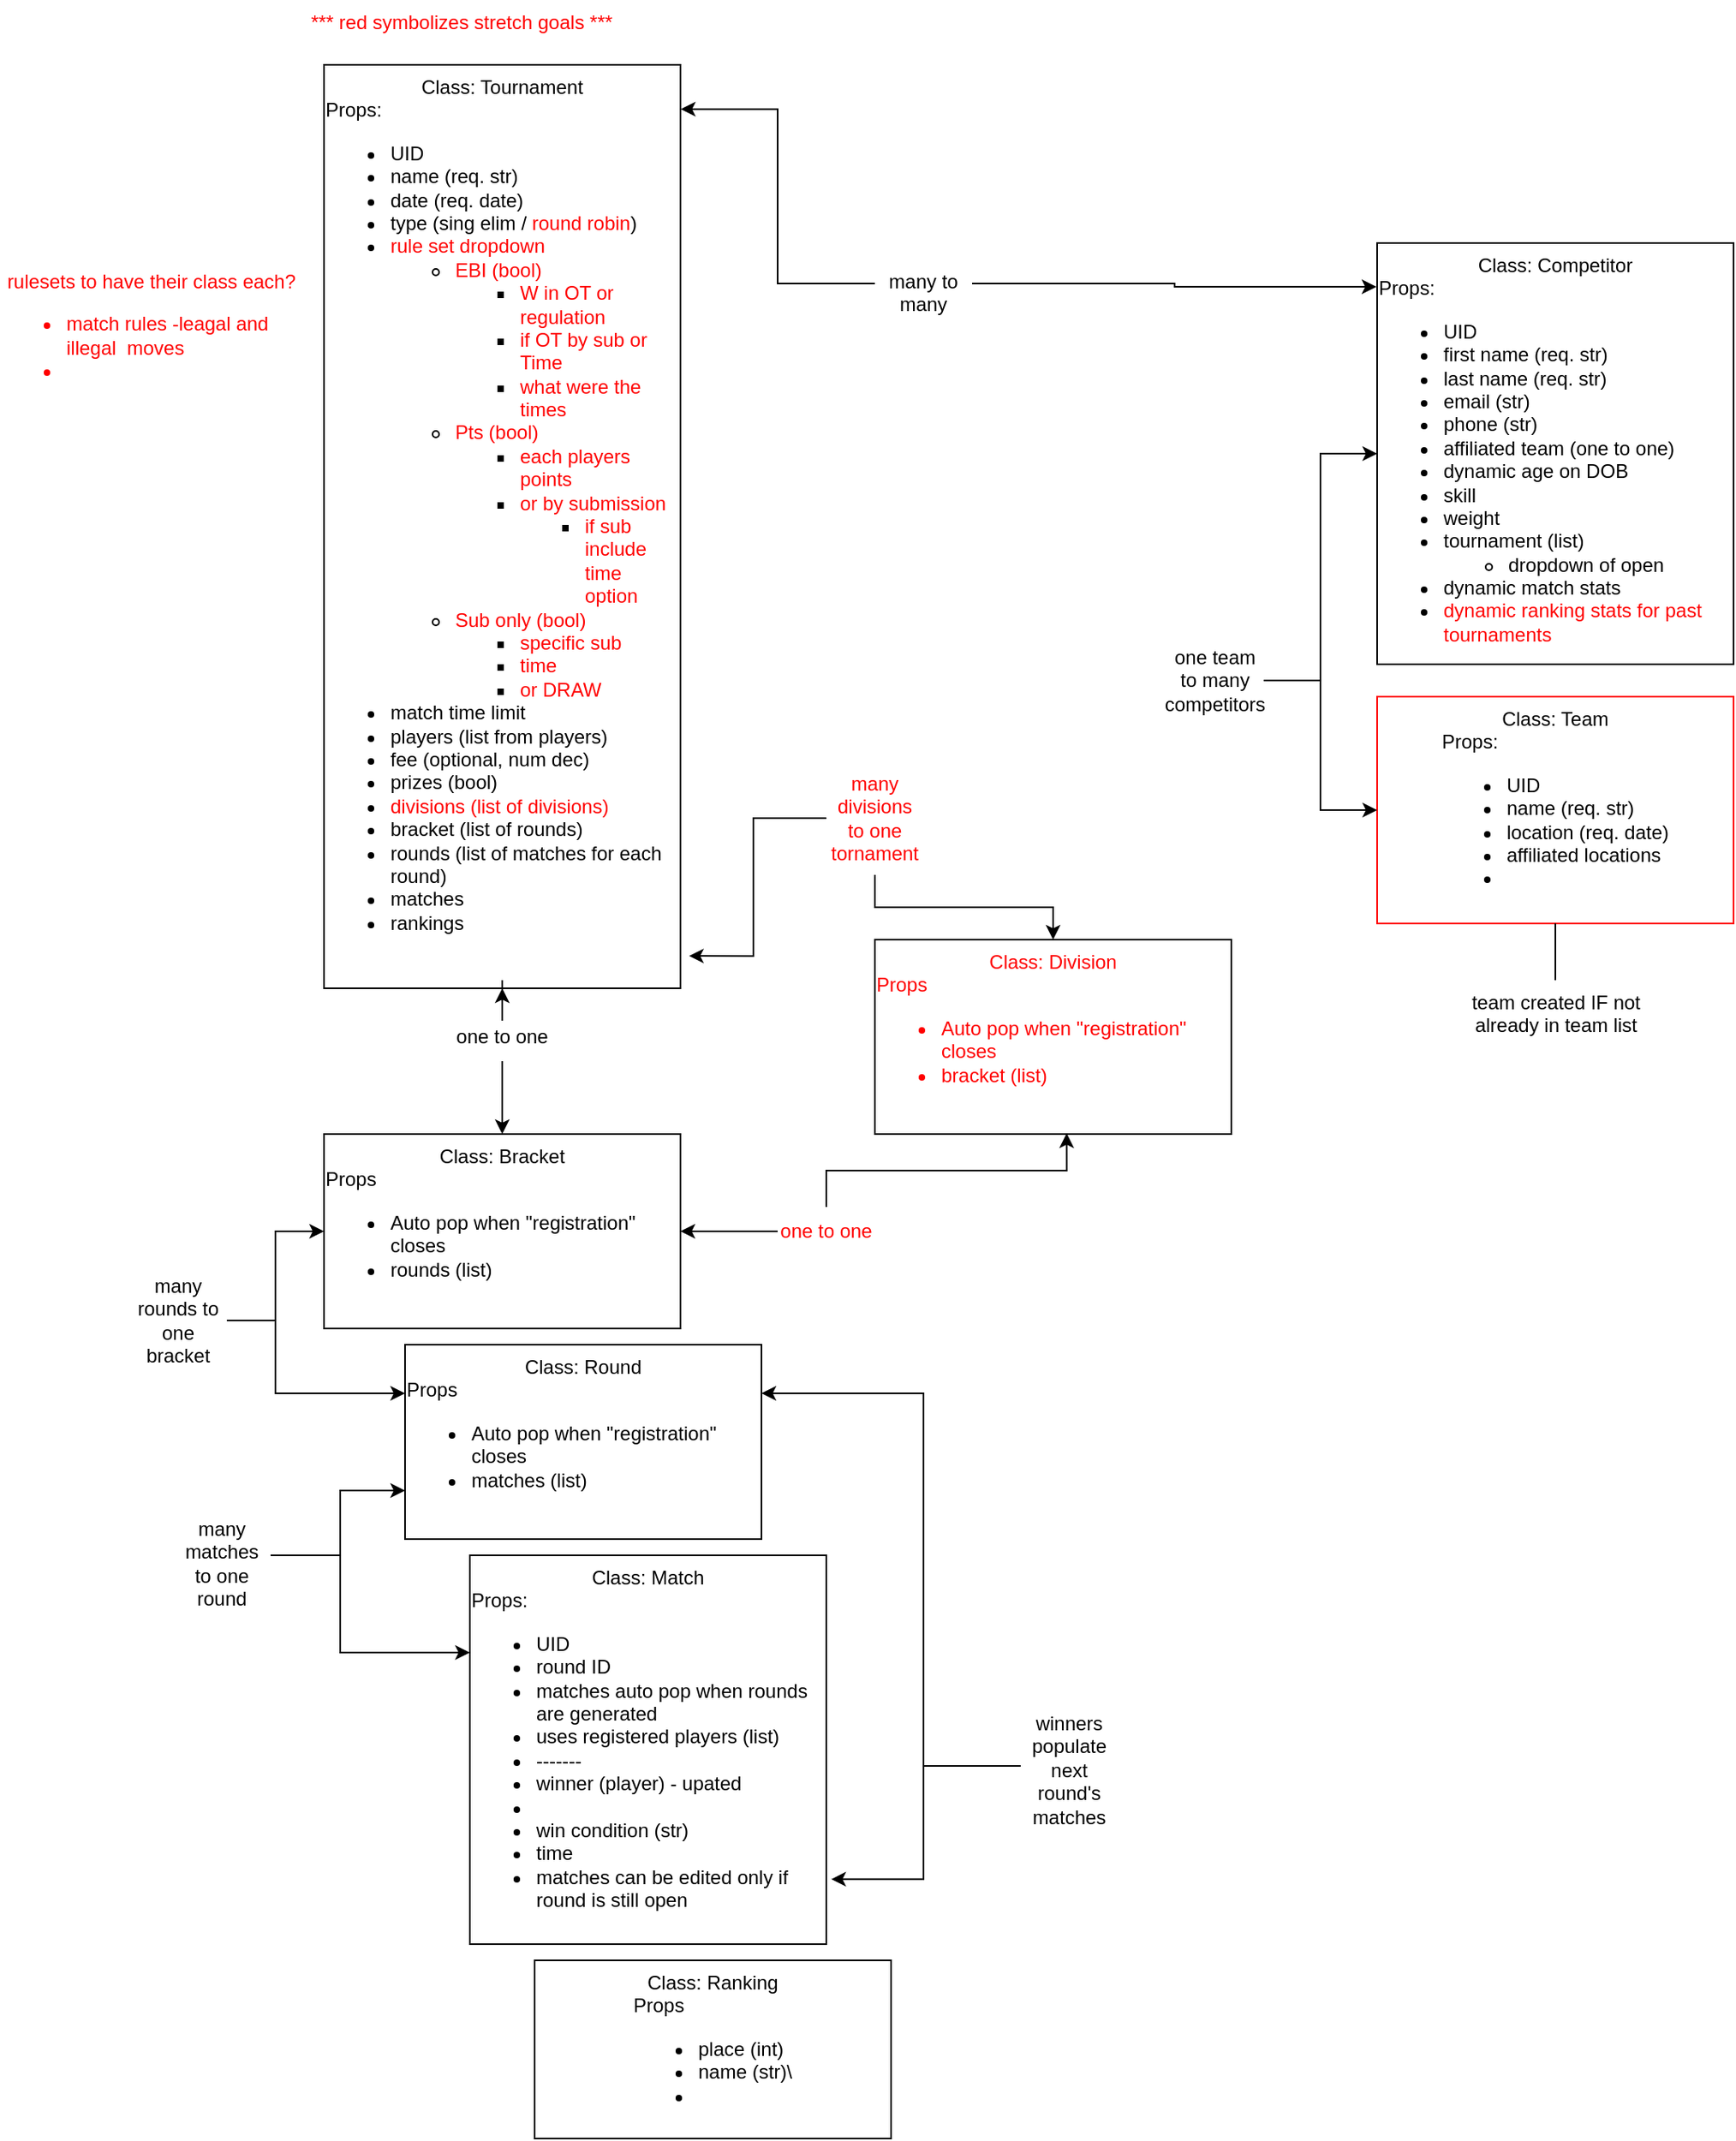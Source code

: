 <mxfile version="17.5.0" type="github">
  <diagram id="Dto1LwixQbTy5FbZoD5w" name="Page-1">
    <mxGraphModel dx="1365" dy="1682" grid="1" gridSize="10" guides="1" tooltips="1" connect="1" arrows="1" fold="1" page="1" pageScale="1" pageWidth="827" pageHeight="1169" math="0" shadow="0">
      <root>
        <mxCell id="0" />
        <mxCell id="1" parent="0" />
        <mxCell id="I17-rHQZrSn2T5uz6WZd-1" value="Class:&amp;nbsp;&lt;span&gt;Competitor&lt;/span&gt;&lt;br&gt;&lt;div style=&quot;text-align: left&quot;&gt;&lt;span&gt;Props:&lt;/span&gt;&lt;br&gt;&lt;/div&gt;&lt;ul&gt;&lt;li style=&quot;text-align: left&quot;&gt;&lt;span&gt;UID&lt;/span&gt;&lt;/li&gt;&lt;li style=&quot;text-align: left&quot;&gt;&lt;span&gt;first name (req. str)&lt;/span&gt;&lt;/li&gt;&lt;li style=&quot;text-align: left&quot;&gt;last name (req. str)&lt;/li&gt;&lt;li style=&quot;text-align: left&quot;&gt;email (str)&lt;/li&gt;&lt;li style=&quot;text-align: left&quot;&gt;phone (str)&lt;/li&gt;&lt;li style=&quot;text-align: left&quot;&gt;affiliated team (one to one)&lt;/li&gt;&lt;li style=&quot;text-align: left&quot;&gt;dynamic age on DO&lt;span style=&quot;color: rgba(0 , 0 , 0 , 0) ; font-family: monospace ; font-size: 0px&quot;&gt;%3CmxGraphModel%3E%3Croot%3E%3CmxCell%20id%3D%220%22%2F%3E%3CmxCell%20id%3D%221%22%20parent%3D%220%22%2F%3E%3CmxCell%20id%3D%222%22%20value%3D%22Class%3A%20Player%26lt%3Bbr%26gt%3B%26lt%3Bdiv%20style%3D%26quot%3Btext-align%3A%20left%26quot%3B%26gt%3B%26lt%3Bspan%26gt%3B%26lt%3Bbr%26gt%3B%26lt%3B%2Fspan%26gt%3B%26lt%3B%2Fdiv%26gt%3B%26lt%3Bdiv%20style%3D%26quot%3Btext-align%3A%20left%26quot%3B%26gt%3B%26lt%3Bspan%26gt%3BProps%3A%26lt%3B%2Fspan%26gt%3B%26lt%3B%2Fdiv%26gt%3B%26lt%3Bul%26gt%3B%26lt%3Bli%20style%3D%26quot%3Btext-align%3A%20left%26quot%3B%26gt%3B%26lt%3Bspan%26gt%3Bfirst%20name%20(req.%20str)%26lt%3B%2Fspan%26gt%3B%26lt%3B%2Fli%26gt%3B%26lt%3Bli%20style%3D%26quot%3Btext-align%3A%20left%26quot%3B%26gt%3Blast%20name%20(req.%20str)%26lt%3B%2Fli%26gt%3B%26lt%3Bli%20style%3D%26quot%3Btext-align%3A%20left%26quot%3B%26gt%3Bemail%20(str)%26lt%3B%2Fli%26gt%3B%26lt%3Bli%20style%3D%26quot%3Btext-align%3A%20left%26quot%3B%26gt%3Bphone%20(str)%26lt%3B%2Fli%26gt%3B%26lt%3Bli%20style%3D%26quot%3Btext-align%3A%20left%26quot%3B%26gt%3Baffiliated%20team%20(one%20to%20one)%26lt%3B%2Fli%26gt%3B%26lt%3Bli%20style%3D%26quot%3Btext-align%3A%20left%26quot%3B%26gt%3Bdynamic%20age%20on%20DOB%26lt%3B%2Fli%26gt%3B%26lt%3Bli%20style%3D%26quot%3Btext-align%3A%20left%26quot%3B%26gt%3B%26lt%3Bbr%26gt%3B%26lt%3B%2Fli%26gt%3B%26lt%3Bli%20style%3D%26quot%3Btext-align%3A%20left%26quot%3B%26gt%3Bskill%26lt%3B%2Fli%26gt%3B%26lt%3Bli%20style%3D%26quot%3Btext-align%3A%20left%26quot%3B%26gt%3Bweight%26lt%3B%2Fli%26gt%3B%26lt%3Bli%20style%3D%26quot%3Btext-align%3A%20left%26quot%3B%26gt%3Bdynamic%20match%20stats%26lt%3B%2Fli%26gt%3B%26lt%3Bli%20style%3D%26quot%3Btext-align%3A%20left%26quot%3B%26gt%3B%26lt%3Bbr%26gt%3B%26lt%3B%2Fli%26gt%3B%26lt%3B%2Ful%26gt%3B%22%20style%3D%22rounded%3D0%3BwhiteSpace%3Dwrap%3Bhtml%3D1%3B%22%20vertex%3D%221%22%20parent%3D%221%22%3E%3CmxGeometry%20x%3D%2220%22%20y%3D%22480%22%20width%3D%22220%22%20height%3D%22250%22%20as%3D%22geometry%22%2F%3E%3C%2FmxCell%3E%3CmxCell%20id%3D%223%22%20value%3D%22Class%3A%20Tournament%26lt%3Bbr%26gt%3B%26lt%3Bdiv%20style%3D%26quot%3Btext-align%3A%20left%26quot%3B%26gt%3B%26lt%3Bspan%26gt%3B%26lt%3Bbr%26gt%3B%26lt%3B%2Fspan%26gt%3B%26lt%3B%2Fdiv%26gt%3B%26lt%3Bdiv%20style%3D%26quot%3Btext-align%3A%20left%26quot%3B%26gt%3B%26lt%3Bspan%26gt%3BProps%3A%26lt%3B%2Fspan%26gt%3B%26lt%3B%2Fdiv%26gt%3B%26lt%3Bul%26gt%3B%26lt%3Bli%20style%3D%26quot%3Btext-align%3A%20left%26quot%3B%26gt%3B%26lt%3Bspan%26gt%3Bname%20(req.%20str)%26lt%3B%2Fspan%26gt%3B%26lt%3B%2Fli%26gt%3B%26lt%3Bli%20style%3D%26quot%3Btext-align%3A%20left%26quot%3B%26gt%3Bdate%20(req.%20date)%26lt%3B%2Fli%26gt%3B%26lt%3Bli%20style%3D%26quot%3Btext-align%3A%20left%26quot%3B%26gt%3Btype%20(sing%20elim%20%2F%20round%20robin)%26lt%3B%2Fli%26gt%3B%26lt%3Bli%20style%3D%26quot%3Btext-align%3A%20left%26quot%3B%26gt%3Brule%20set%20dropdown%26lt%3B%2Fli%26gt%3B%26lt%3Bul%26gt%3B%26lt%3Bli%20style%3D%26quot%3Btext-align%3A%20left%26quot%3B%26gt%3BEBI%26lt%3B%2Fli%26gt%3B%26lt%3Bli%20style%3D%26quot%3Btext-align%3A%20left%26quot%3B%26gt%3BPts%26lt%3B%2Fli%26gt%3B%26lt%3Bli%20style%3D%26quot%3Btext-align%3A%20left%26quot%3B%26gt%3BSub%20only%26lt%3B%2Fli%26gt%3B%26lt%3B%2Ful%26gt%3B%26lt%3Bli%20style%3D%26quot%3Btext-align%3A%20left%26quot%3B%26gt%3B%26lt%3Bbr%26gt%3B%26lt%3B%2Fli%26gt%3B%26lt%3Bli%20style%3D%26quot%3Btext-align%3A%20left%26quot%3B%26gt%3Bplayers%20(list)%26lt%3B%2Fli%26gt%3B%26lt%3Bli%20style%3D%26quot%3Btext-align%3A%20left%26quot%3B%26gt%3Bfee%20(optional%2C%20num%20dec)%26lt%3B%2Fli%26gt%3B%26lt%3Bli%20style%3D%26quot%3Btext-align%3A%20left%26quot%3B%26gt%3Bprizes%26lt%3B%2Fli%26gt%3B%26lt%3Bli%20style%3D%26quot%3Btext-align%3A%20left%26quot%3B%26gt%3Brounds%20(list%20of%20matches%20for%20each%20round)%26lt%3B%2Fli%26gt%3B%26lt%3B%2Ful%26gt%3B%22%20style%3D%22rounded%3D0%3BwhiteSpace%3Dwrap%3Bhtml%3D1%3B%22%20vertex%3D%221%22%20parent%3D%221%22%3E%3CmxGeometry%20x%3D%2220%22%20y%3D%22220%22%20width%3D%22220%22%20height%3D%22250%22%20as%3D%22geometry%22%2F%3E%3C%2FmxCell%3E%3C%2Froot%3E%3C%2FmxGraphModel%3E&lt;/span&gt;B&lt;/li&gt;&lt;li style=&quot;text-align: left&quot;&gt;skill&lt;/li&gt;&lt;li style=&quot;text-align: left&quot;&gt;weight&lt;/li&gt;&lt;li style=&quot;text-align: left&quot;&gt;tournament (list)&amp;nbsp;&lt;/li&gt;&lt;ul&gt;&lt;li style=&quot;text-align: left&quot;&gt;dropdown of open&lt;/li&gt;&lt;/ul&gt;&lt;li style=&quot;text-align: left&quot;&gt;dynamic match stats&lt;/li&gt;&lt;li style=&quot;text-align: left&quot;&gt;&lt;font color=&quot;#ff0000&quot;&gt;dynamic ranking stats for past tournaments&lt;/font&gt;&lt;/li&gt;&lt;/ul&gt;" style="rounded=0;whiteSpace=wrap;html=1;verticalAlign=top;" parent="1" vertex="1">
          <mxGeometry x="690" y="-80" width="220" height="260" as="geometry" />
        </mxCell>
        <mxCell id="I17-rHQZrSn2T5uz6WZd-2" value="Class: Tournament&lt;br&gt;&lt;div style=&quot;text-align: left&quot;&gt;&lt;span&gt;Props:&lt;/span&gt;&lt;br&gt;&lt;/div&gt;&lt;ul&gt;&lt;li style=&quot;text-align: left&quot;&gt;&lt;span&gt;UID&lt;/span&gt;&lt;/li&gt;&lt;li style=&quot;text-align: left&quot;&gt;&lt;span&gt;name (req. str)&lt;/span&gt;&lt;/li&gt;&lt;li style=&quot;text-align: left&quot;&gt;date (req. date)&lt;/li&gt;&lt;li style=&quot;text-align: left&quot;&gt;type (sing elim / &lt;font color=&quot;#ff0000&quot;&gt;round robin&lt;/font&gt;)&lt;/li&gt;&lt;li style=&quot;text-align: left&quot;&gt;&lt;font color=&quot;#ff0000&quot;&gt;rule set dropdown&lt;/font&gt;&lt;/li&gt;&lt;ul&gt;&lt;li style=&quot;text-align: left&quot;&gt;&lt;font color=&quot;#ff0000&quot;&gt;EBI (bool)&lt;/font&gt;&lt;/li&gt;&lt;ul&gt;&lt;li style=&quot;text-align: left&quot;&gt;&lt;font color=&quot;#ff0000&quot;&gt;W in OT or regulation&lt;/font&gt;&lt;/li&gt;&lt;li style=&quot;text-align: left&quot;&gt;&lt;font color=&quot;#ff0000&quot;&gt;if OT by sub or Time&lt;/font&gt;&lt;/li&gt;&lt;li style=&quot;text-align: left&quot;&gt;&lt;font color=&quot;#ff0000&quot;&gt;what were the times&lt;/font&gt;&lt;/li&gt;&lt;/ul&gt;&lt;li style=&quot;text-align: left&quot;&gt;&lt;font color=&quot;#ff0000&quot;&gt;Pts (bool)&lt;/font&gt;&lt;/li&gt;&lt;ul&gt;&lt;li style=&quot;text-align: left&quot;&gt;&lt;font color=&quot;#ff0000&quot;&gt;each players points&lt;/font&gt;&lt;/li&gt;&lt;li style=&quot;text-align: left&quot;&gt;&lt;font color=&quot;#ff0000&quot;&gt;or by submission&lt;/font&gt;&lt;/li&gt;&lt;ul&gt;&lt;li style=&quot;text-align: left&quot;&gt;&lt;font color=&quot;#ff0000&quot;&gt;if sub include time option&lt;/font&gt;&lt;/li&gt;&lt;/ul&gt;&lt;/ul&gt;&lt;li style=&quot;text-align: left&quot;&gt;&lt;font color=&quot;#ff0000&quot;&gt;Sub only (bool)&lt;/font&gt;&lt;/li&gt;&lt;ul&gt;&lt;li style=&quot;text-align: left&quot;&gt;&lt;font color=&quot;#ff0000&quot;&gt;specific sub&lt;/font&gt;&lt;/li&gt;&lt;li style=&quot;text-align: left&quot;&gt;&lt;font color=&quot;#ff0000&quot;&gt;time&lt;/font&gt;&lt;/li&gt;&lt;li style=&quot;text-align: left&quot;&gt;&lt;font color=&quot;#ff0000&quot;&gt;or DRAW&lt;/font&gt;&lt;/li&gt;&lt;/ul&gt;&lt;/ul&gt;&lt;li style=&quot;text-align: left&quot;&gt;match time limit&lt;/li&gt;&lt;li style=&quot;text-align: left&quot;&gt;players (list from players)&lt;/li&gt;&lt;li style=&quot;text-align: left&quot;&gt;fee (optional, num dec)&lt;/li&gt;&lt;li style=&quot;text-align: left&quot;&gt;prizes (bool)&lt;/li&gt;&lt;li style=&quot;text-align: left&quot;&gt;&lt;font color=&quot;#ff0000&quot;&gt;divisions (list of divisions)&lt;/font&gt;&lt;/li&gt;&lt;li style=&quot;text-align: left&quot;&gt;bracket (list of rounds)&lt;/li&gt;&lt;li style=&quot;text-align: left&quot;&gt;rounds (list of matches for each round)&lt;/li&gt;&lt;li style=&quot;text-align: left&quot;&gt;matches&lt;/li&gt;&lt;li style=&quot;text-align: left&quot;&gt;rankings&lt;/li&gt;&lt;/ul&gt;" style="rounded=0;whiteSpace=wrap;html=1;verticalAlign=top;" parent="1" vertex="1">
          <mxGeometry x="40" y="-190" width="220" height="570" as="geometry" />
        </mxCell>
        <mxCell id="I17-rHQZrSn2T5uz6WZd-4" value="Class: Team&lt;br&gt;&lt;div style=&quot;text-align: left&quot;&gt;&lt;span&gt;Props:&lt;/span&gt;&lt;/div&gt;&lt;ul&gt;&lt;li style=&quot;text-align: left&quot;&gt;&lt;span&gt;UID&lt;/span&gt;&lt;/li&gt;&lt;li style=&quot;text-align: left&quot;&gt;&lt;span&gt;name (req. str)&lt;/span&gt;&lt;/li&gt;&lt;li style=&quot;text-align: left&quot;&gt;location (req. date)&lt;/li&gt;&lt;li style=&quot;text-align: left&quot;&gt;affiliated locations&lt;/li&gt;&lt;li style=&quot;text-align: left&quot;&gt;&lt;br&gt;&lt;/li&gt;&lt;/ul&gt;" style="rounded=0;whiteSpace=wrap;html=1;strokeColor=#FF0000;verticalAlign=top;" parent="1" vertex="1">
          <mxGeometry x="690" y="200" width="220" height="140" as="geometry" />
        </mxCell>
        <mxCell id="I17-rHQZrSn2T5uz6WZd-5" value="Class: Ranking&lt;br&gt;&lt;div style=&quot;text-align: left&quot;&gt;Props&lt;/div&gt;&lt;ul&gt;&lt;li style=&quot;text-align: left&quot;&gt;place (int)&lt;/li&gt;&lt;li style=&quot;text-align: left&quot;&gt;name (str)\&lt;/li&gt;&lt;li style=&quot;text-align: left&quot;&gt;&lt;br&gt;&lt;/li&gt;&lt;/ul&gt;" style="rounded=0;whiteSpace=wrap;html=1;verticalAlign=top;" parent="1" vertex="1">
          <mxGeometry x="170" y="980" width="220" height="110" as="geometry" />
        </mxCell>
        <mxCell id="I17-rHQZrSn2T5uz6WZd-6" value="Class: Match&lt;br&gt;&lt;div style=&quot;text-align: left&quot;&gt;&lt;span&gt;Props:&lt;/span&gt;&lt;/div&gt;&lt;ul&gt;&lt;li style=&quot;text-align: left&quot;&gt;&lt;span&gt;UID&lt;/span&gt;&lt;/li&gt;&lt;li style=&quot;text-align: left&quot;&gt;&lt;span&gt;round ID&amp;nbsp;&lt;/span&gt;&lt;/li&gt;&lt;li style=&quot;text-align: left&quot;&gt;&lt;span&gt;matches auto pop when rounds are generated&lt;/span&gt;&lt;/li&gt;&lt;li style=&quot;text-align: left&quot;&gt;&lt;span&gt;uses registered players (list)&lt;/span&gt;&lt;/li&gt;&lt;li style=&quot;text-align: left&quot;&gt;&lt;span&gt;-------&lt;/span&gt;&lt;/li&gt;&lt;li style=&quot;text-align: left&quot;&gt;&lt;span&gt;winner (player) - upated&lt;/span&gt;&lt;/li&gt;&lt;li style=&quot;text-align: left&quot;&gt;&lt;br&gt;&lt;/li&gt;&lt;li style=&quot;text-align: left&quot;&gt;win condition (str)&lt;/li&gt;&lt;li style=&quot;text-align: left&quot;&gt;time&lt;/li&gt;&lt;li style=&quot;text-align: left&quot;&gt;matches can be edited only if round is still open&lt;/li&gt;&lt;/ul&gt;" style="rounded=0;whiteSpace=wrap;html=1;verticalAlign=top;" parent="1" vertex="1">
          <mxGeometry x="130" y="730" width="220" height="240" as="geometry" />
        </mxCell>
        <mxCell id="DNKvbdSlE9xRFTF0Dy2_-9" style="edgeStyle=orthogonalEdgeStyle;rounded=0;orthogonalLoop=1;jettySize=auto;html=1;entryX=-0.002;entryY=0.104;entryDx=0;entryDy=0;entryPerimeter=0;fontColor=#000000;verticalAlign=top;" parent="1" source="DNKvbdSlE9xRFTF0Dy2_-8" target="I17-rHQZrSn2T5uz6WZd-1" edge="1">
          <mxGeometry relative="1" as="geometry" />
        </mxCell>
        <mxCell id="DNKvbdSlE9xRFTF0Dy2_-10" style="edgeStyle=orthogonalEdgeStyle;rounded=0;orthogonalLoop=1;jettySize=auto;html=1;exitX=0;exitY=0.5;exitDx=0;exitDy=0;fontColor=#000000;entryX=1.001;entryY=0.048;entryDx=0;entryDy=0;entryPerimeter=0;verticalAlign=top;" parent="1" source="DNKvbdSlE9xRFTF0Dy2_-8" target="I17-rHQZrSn2T5uz6WZd-2" edge="1">
          <mxGeometry relative="1" as="geometry">
            <mxPoint x="270" y="54.882" as="targetPoint" />
          </mxGeometry>
        </mxCell>
        <mxCell id="DNKvbdSlE9xRFTF0Dy2_-8" value="many to many" style="text;html=1;strokeColor=none;fillColor=none;align=center;verticalAlign=top;whiteSpace=wrap;rounded=0;fontColor=#000000;" parent="1" vertex="1">
          <mxGeometry x="380" y="-70" width="60" height="30" as="geometry" />
        </mxCell>
        <mxCell id="DNKvbdSlE9xRFTF0Dy2_-11" value="team created IF not already in team list" style="text;html=1;strokeColor=none;fillColor=none;align=center;verticalAlign=top;whiteSpace=wrap;rounded=0;fontColor=#000000;" parent="1" vertex="1">
          <mxGeometry x="738.5" y="375" width="123" height="30" as="geometry" />
        </mxCell>
        <mxCell id="DNKvbdSlE9xRFTF0Dy2_-12" value="" style="edgeStyle=orthogonalEdgeStyle;rounded=0;orthogonalLoop=1;jettySize=auto;html=1;fontColor=#FF0000;endArrow=none;verticalAlign=top;" parent="1" source="I17-rHQZrSn2T5uz6WZd-4" target="DNKvbdSlE9xRFTF0Dy2_-11" edge="1">
          <mxGeometry relative="1" as="geometry">
            <mxPoint x="850" y="340" as="targetPoint" />
            <mxPoint x="800" y="310" as="sourcePoint" />
          </mxGeometry>
        </mxCell>
        <mxCell id="DNKvbdSlE9xRFTF0Dy2_-14" value="Class: Round&lt;br&gt;&lt;div style=&quot;text-align: left&quot;&gt;&lt;span&gt;Props&lt;/span&gt;&lt;/div&gt;&lt;div style=&quot;text-align: left&quot;&gt;&lt;ul&gt;&lt;li&gt;Auto pop when &quot;registration&quot; closes&lt;/li&gt;&lt;li&gt;matches (list)&lt;/li&gt;&lt;/ul&gt;&lt;/div&gt;" style="rounded=0;whiteSpace=wrap;html=1;fontColor=#000000;align=center;verticalAlign=top;" parent="1" vertex="1">
          <mxGeometry x="90" y="600" width="220" height="120" as="geometry" />
        </mxCell>
        <mxCell id="DNKvbdSlE9xRFTF0Dy2_-15" value="rulesets to have their class each?&lt;br&gt;&lt;ul&gt;&lt;li style=&quot;text-align: left&quot;&gt;match rules -leagal and illegal&amp;nbsp; moves&lt;/li&gt;&lt;li style=&quot;text-align: left&quot;&gt;&lt;br&gt;&lt;/li&gt;&lt;/ul&gt;" style="text;html=1;strokeColor=none;fillColor=none;align=center;verticalAlign=top;whiteSpace=wrap;rounded=0;fontColor=#FF0000;" parent="1" vertex="1">
          <mxGeometry x="-160" y="-70" width="187" height="70" as="geometry" />
        </mxCell>
        <mxCell id="0Kmx9yNMn8UbRSc0F6R5-13" style="edgeStyle=orthogonalEdgeStyle;rounded=0;orthogonalLoop=1;jettySize=auto;html=1;entryX=0;entryY=0.75;entryDx=0;entryDy=0;fontColor=#000000;" edge="1" parent="1" source="DNKvbdSlE9xRFTF0Dy2_-17" target="DNKvbdSlE9xRFTF0Dy2_-14">
          <mxGeometry relative="1" as="geometry">
            <Array as="points">
              <mxPoint x="50" y="730" />
              <mxPoint x="50" y="690" />
            </Array>
          </mxGeometry>
        </mxCell>
        <mxCell id="0Kmx9yNMn8UbRSc0F6R5-14" style="edgeStyle=orthogonalEdgeStyle;rounded=0;orthogonalLoop=1;jettySize=auto;html=1;entryX=0;entryY=0.25;entryDx=0;entryDy=0;fontColor=#000000;" edge="1" parent="1" source="DNKvbdSlE9xRFTF0Dy2_-17" target="I17-rHQZrSn2T5uz6WZd-6">
          <mxGeometry relative="1" as="geometry">
            <Array as="points">
              <mxPoint x="50" y="730" />
              <mxPoint x="50" y="790" />
            </Array>
          </mxGeometry>
        </mxCell>
        <mxCell id="DNKvbdSlE9xRFTF0Dy2_-17" value="many matches to one round" style="text;html=1;strokeColor=none;fillColor=none;align=center;verticalAlign=top;whiteSpace=wrap;rounded=0;fontColor=#000000;" parent="1" vertex="1">
          <mxGeometry x="-53" y="700" width="60" height="60" as="geometry" />
        </mxCell>
        <mxCell id="DNKvbdSlE9xRFTF0Dy2_-24" style="edgeStyle=orthogonalEdgeStyle;rounded=0;orthogonalLoop=1;jettySize=auto;html=1;entryX=1.014;entryY=0.833;entryDx=0;entryDy=0;entryPerimeter=0;fontColor=#000000;verticalAlign=top;" parent="1" source="DNKvbdSlE9xRFTF0Dy2_-22" target="I17-rHQZrSn2T5uz6WZd-6" edge="1">
          <mxGeometry relative="1" as="geometry" />
        </mxCell>
        <mxCell id="DNKvbdSlE9xRFTF0Dy2_-25" style="edgeStyle=orthogonalEdgeStyle;rounded=0;orthogonalLoop=1;jettySize=auto;html=1;entryX=1;entryY=0.25;entryDx=0;entryDy=0;fontColor=#000000;verticalAlign=top;" parent="1" source="DNKvbdSlE9xRFTF0Dy2_-22" target="DNKvbdSlE9xRFTF0Dy2_-14" edge="1">
          <mxGeometry relative="1" as="geometry">
            <Array as="points">
              <mxPoint x="410" y="630" />
            </Array>
          </mxGeometry>
        </mxCell>
        <mxCell id="DNKvbdSlE9xRFTF0Dy2_-22" value="winners populate next round&#39;s matches" style="text;html=1;strokeColor=none;fillColor=none;align=center;verticalAlign=top;whiteSpace=wrap;rounded=0;fontColor=#000000;" parent="1" vertex="1">
          <mxGeometry x="470" y="820" width="60" height="80" as="geometry" />
        </mxCell>
        <mxCell id="DNKvbdSlE9xRFTF0Dy2_-26" value="*** red symbolizes stretch goals ***" style="text;html=1;strokeColor=none;fillColor=none;align=center;verticalAlign=top;whiteSpace=wrap;rounded=0;fontColor=#FF0000;" parent="1" vertex="1">
          <mxGeometry x="10" y="-230" width="230" height="30" as="geometry" />
        </mxCell>
        <mxCell id="0Kmx9yNMn8UbRSc0F6R5-7" style="edgeStyle=orthogonalEdgeStyle;rounded=0;orthogonalLoop=1;jettySize=auto;html=1;entryX=0;entryY=0.5;entryDx=0;entryDy=0;" edge="1" parent="1" source="0Kmx9yNMn8UbRSc0F6R5-6" target="I17-rHQZrSn2T5uz6WZd-1">
          <mxGeometry relative="1" as="geometry">
            <mxPoint x="490" y="255" as="targetPoint" />
          </mxGeometry>
        </mxCell>
        <mxCell id="0Kmx9yNMn8UbRSc0F6R5-8" style="edgeStyle=orthogonalEdgeStyle;rounded=0;orthogonalLoop=1;jettySize=auto;html=1;entryX=0;entryY=0.5;entryDx=0;entryDy=0;" edge="1" parent="1" source="0Kmx9yNMn8UbRSc0F6R5-6" target="I17-rHQZrSn2T5uz6WZd-4">
          <mxGeometry relative="1" as="geometry" />
        </mxCell>
        <mxCell id="0Kmx9yNMn8UbRSc0F6R5-6" value="one team to many competitors" style="text;html=1;strokeColor=none;fillColor=none;align=center;verticalAlign=middle;whiteSpace=wrap;rounded=0;" vertex="1" parent="1">
          <mxGeometry x="560" y="175" width="60" height="30" as="geometry" />
        </mxCell>
        <mxCell id="0Kmx9yNMn8UbRSc0F6R5-9" value="Class: Bracket&lt;br&gt;&lt;div style=&quot;text-align: left&quot;&gt;&lt;span&gt;Props&lt;/span&gt;&lt;/div&gt;&lt;div style=&quot;text-align: left&quot;&gt;&lt;ul&gt;&lt;li&gt;Auto pop when &quot;registration&quot; closes&lt;/li&gt;&lt;li&gt;rounds (list)&lt;/li&gt;&lt;/ul&gt;&lt;/div&gt;" style="rounded=0;whiteSpace=wrap;html=1;fontColor=#000000;align=center;verticalAlign=top;" vertex="1" parent="1">
          <mxGeometry x="40" y="470" width="220" height="120" as="geometry" />
        </mxCell>
        <mxCell id="0Kmx9yNMn8UbRSc0F6R5-15" style="edgeStyle=orthogonalEdgeStyle;rounded=0;orthogonalLoop=1;jettySize=auto;html=1;entryX=0;entryY=0.5;entryDx=0;entryDy=0;fontColor=#000000;" edge="1" parent="1" source="0Kmx9yNMn8UbRSc0F6R5-12" target="0Kmx9yNMn8UbRSc0F6R5-9">
          <mxGeometry relative="1" as="geometry" />
        </mxCell>
        <mxCell id="0Kmx9yNMn8UbRSc0F6R5-16" style="edgeStyle=orthogonalEdgeStyle;rounded=0;orthogonalLoop=1;jettySize=auto;html=1;entryX=0;entryY=0.25;entryDx=0;entryDy=0;fontColor=#000000;" edge="1" parent="1" source="0Kmx9yNMn8UbRSc0F6R5-12" target="DNKvbdSlE9xRFTF0Dy2_-14">
          <mxGeometry relative="1" as="geometry">
            <Array as="points">
              <mxPoint x="10" y="585" />
              <mxPoint x="10" y="630" />
            </Array>
          </mxGeometry>
        </mxCell>
        <mxCell id="0Kmx9yNMn8UbRSc0F6R5-12" value="&lt;font color=&quot;#000000&quot;&gt;many rounds to one bracket&lt;/font&gt;" style="text;html=1;strokeColor=none;fillColor=none;align=center;verticalAlign=middle;whiteSpace=wrap;rounded=0;fontColor=#FF0000;" vertex="1" parent="1">
          <mxGeometry x="-80" y="570" width="60" height="30" as="geometry" />
        </mxCell>
        <mxCell id="0Kmx9yNMn8UbRSc0F6R5-19" value="Class: Division&lt;br&gt;&lt;div style=&quot;text-align: left&quot;&gt;&lt;span&gt;Props&lt;/span&gt;&lt;/div&gt;&lt;div style=&quot;text-align: left&quot;&gt;&lt;ul&gt;&lt;li&gt;Auto pop when &quot;registration&quot; closes&lt;/li&gt;&lt;li&gt;bracket (list)&lt;/li&gt;&lt;/ul&gt;&lt;/div&gt;" style="rounded=0;whiteSpace=wrap;html=1;fontColor=#FF0000;align=center;verticalAlign=top;" vertex="1" parent="1">
          <mxGeometry x="380" y="350" width="220" height="120" as="geometry" />
        </mxCell>
        <mxCell id="0Kmx9yNMn8UbRSc0F6R5-24" style="edgeStyle=orthogonalEdgeStyle;rounded=0;orthogonalLoop=1;jettySize=auto;html=1;fontColor=#FF0000;" edge="1" parent="1" source="0Kmx9yNMn8UbRSc0F6R5-21" target="0Kmx9yNMn8UbRSc0F6R5-9">
          <mxGeometry relative="1" as="geometry" />
        </mxCell>
        <mxCell id="0Kmx9yNMn8UbRSc0F6R5-26" style="edgeStyle=orthogonalEdgeStyle;rounded=0;orthogonalLoop=1;jettySize=auto;html=1;entryX=0.538;entryY=0.996;entryDx=0;entryDy=0;entryPerimeter=0;fontColor=#FF0000;" edge="1" parent="1" source="0Kmx9yNMn8UbRSc0F6R5-21" target="0Kmx9yNMn8UbRSc0F6R5-19">
          <mxGeometry relative="1" as="geometry" />
        </mxCell>
        <mxCell id="0Kmx9yNMn8UbRSc0F6R5-21" value="one to one" style="text;html=1;strokeColor=none;fillColor=none;align=center;verticalAlign=middle;whiteSpace=wrap;rounded=0;fontColor=#FF0000;" vertex="1" parent="1">
          <mxGeometry x="320" y="515" width="60" height="30" as="geometry" />
        </mxCell>
        <mxCell id="0Kmx9yNMn8UbRSc0F6R5-28" style="edgeStyle=orthogonalEdgeStyle;rounded=0;orthogonalLoop=1;jettySize=auto;html=1;fontColor=#000000;" edge="1" parent="1" source="0Kmx9yNMn8UbRSc0F6R5-27" target="I17-rHQZrSn2T5uz6WZd-2">
          <mxGeometry relative="1" as="geometry" />
        </mxCell>
        <mxCell id="0Kmx9yNMn8UbRSc0F6R5-29" style="edgeStyle=orthogonalEdgeStyle;rounded=0;orthogonalLoop=1;jettySize=auto;html=1;fontColor=#000000;" edge="1" parent="1" source="0Kmx9yNMn8UbRSc0F6R5-27" target="0Kmx9yNMn8UbRSc0F6R5-9">
          <mxGeometry relative="1" as="geometry" />
        </mxCell>
        <mxCell id="0Kmx9yNMn8UbRSc0F6R5-27" value="one to one" style="text;html=1;strokeColor=none;fillColor=none;align=center;verticalAlign=middle;whiteSpace=wrap;rounded=0;fontColor=#000000;" vertex="1" parent="1">
          <mxGeometry x="120" y="395" width="60" height="30" as="geometry" />
        </mxCell>
        <mxCell id="0Kmx9yNMn8UbRSc0F6R5-32" style="edgeStyle=orthogonalEdgeStyle;rounded=0;orthogonalLoop=1;jettySize=auto;html=1;entryX=1.024;entryY=0.965;entryDx=0;entryDy=0;entryPerimeter=0;fontColor=#000000;" edge="1" parent="1" source="0Kmx9yNMn8UbRSc0F6R5-30" target="I17-rHQZrSn2T5uz6WZd-2">
          <mxGeometry relative="1" as="geometry" />
        </mxCell>
        <mxCell id="0Kmx9yNMn8UbRSc0F6R5-33" style="edgeStyle=orthogonalEdgeStyle;rounded=0;orthogonalLoop=1;jettySize=auto;html=1;fontColor=#000000;" edge="1" parent="1" source="0Kmx9yNMn8UbRSc0F6R5-30" target="0Kmx9yNMn8UbRSc0F6R5-19">
          <mxGeometry relative="1" as="geometry" />
        </mxCell>
        <mxCell id="0Kmx9yNMn8UbRSc0F6R5-30" value="many divisions to one tornament" style="text;html=1;strokeColor=none;fillColor=none;align=center;verticalAlign=middle;whiteSpace=wrap;rounded=0;fontColor=#FF0000;" vertex="1" parent="1">
          <mxGeometry x="350" y="240" width="60" height="70" as="geometry" />
        </mxCell>
      </root>
    </mxGraphModel>
  </diagram>
</mxfile>
